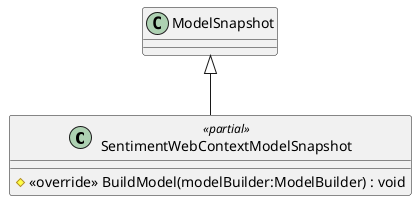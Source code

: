 @startuml
class SentimentWebContextModelSnapshot <<partial>> {
    # <<override>> BuildModel(modelBuilder:ModelBuilder) : void
}
ModelSnapshot <|-- SentimentWebContextModelSnapshot
@enduml
